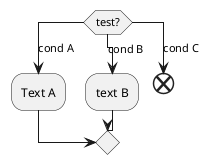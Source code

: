 {
  "sha1": "jhu4advy6d2iilc1vv8cncgtqj6mhwt",
  "insertion": {
    "when": "2024-06-03T18:59:31.901Z",
    "url": "https://forum.plantuml.net/14173/switch-arrow-doesnt-get-drawn-with-end-in-activity-diagram",
    "user": "plantuml@gmail.com"
  }
}
@startuml
switch (test?)
case (cond A)
  :Text A;
case (cond B)
  :text B;
case (cond C)
  end
endswitch
@enduml
